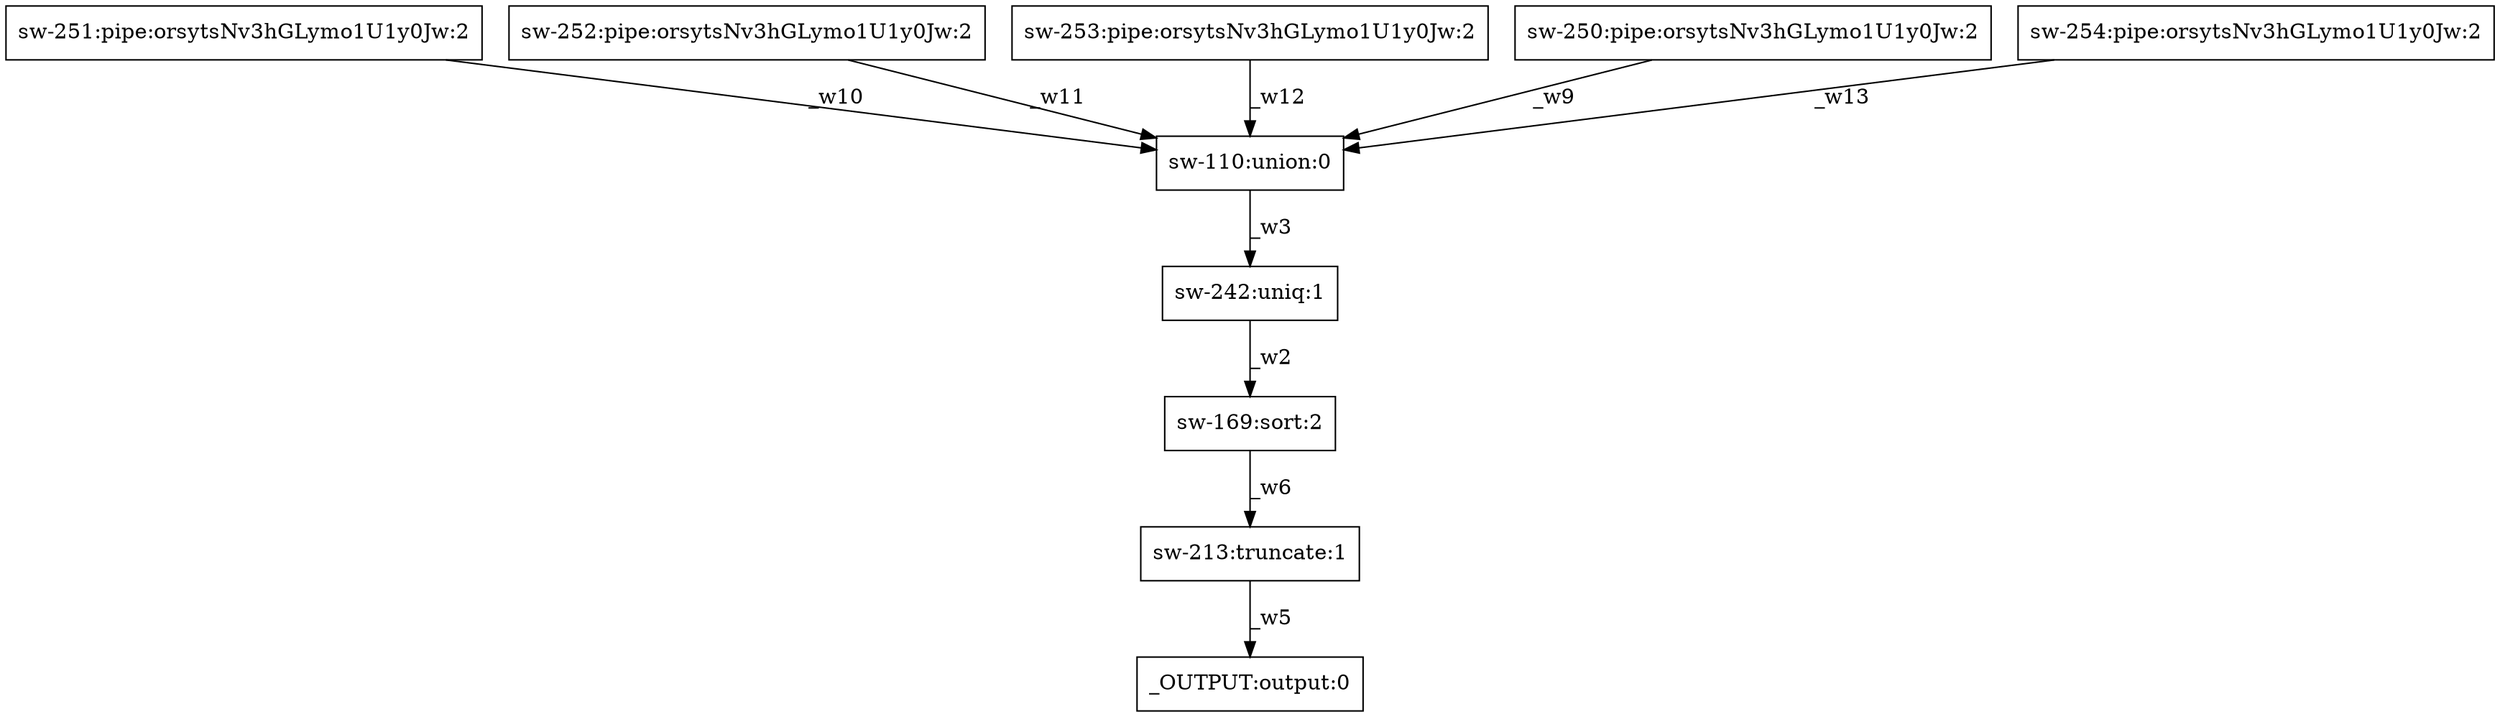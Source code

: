 digraph test1 { node [shape=box] "sw-251" [label="sw-251:pipe:orsytsNv3hGLymo1U1y0Jw:2"];"_OUTPUT" [label="_OUTPUT:output:0"];"sw-213" [label="sw-213:truncate:1"];"sw-252" [label="sw-252:pipe:orsytsNv3hGLymo1U1y0Jw:2"];"sw-169" [label="sw-169:sort:2"];"sw-110" [label="sw-110:union:0"];"sw-253" [label="sw-253:pipe:orsytsNv3hGLymo1U1y0Jw:2"];"sw-242" [label="sw-242:uniq:1"];"sw-250" [label="sw-250:pipe:orsytsNv3hGLymo1U1y0Jw:2"];"sw-254" [label="sw-254:pipe:orsytsNv3hGLymo1U1y0Jw:2"];"sw-242" -> "sw-169" [label="_w2"];"sw-110" -> "sw-242" [label="_w3"];"sw-213" -> "_OUTPUT" [label="_w5"];"sw-169" -> "sw-213" [label="_w6"];"sw-250" -> "sw-110" [label="_w9"];"sw-251" -> "sw-110" [label="_w10"];"sw-252" -> "sw-110" [label="_w11"];"sw-253" -> "sw-110" [label="_w12"];"sw-254" -> "sw-110" [label="_w13"];}